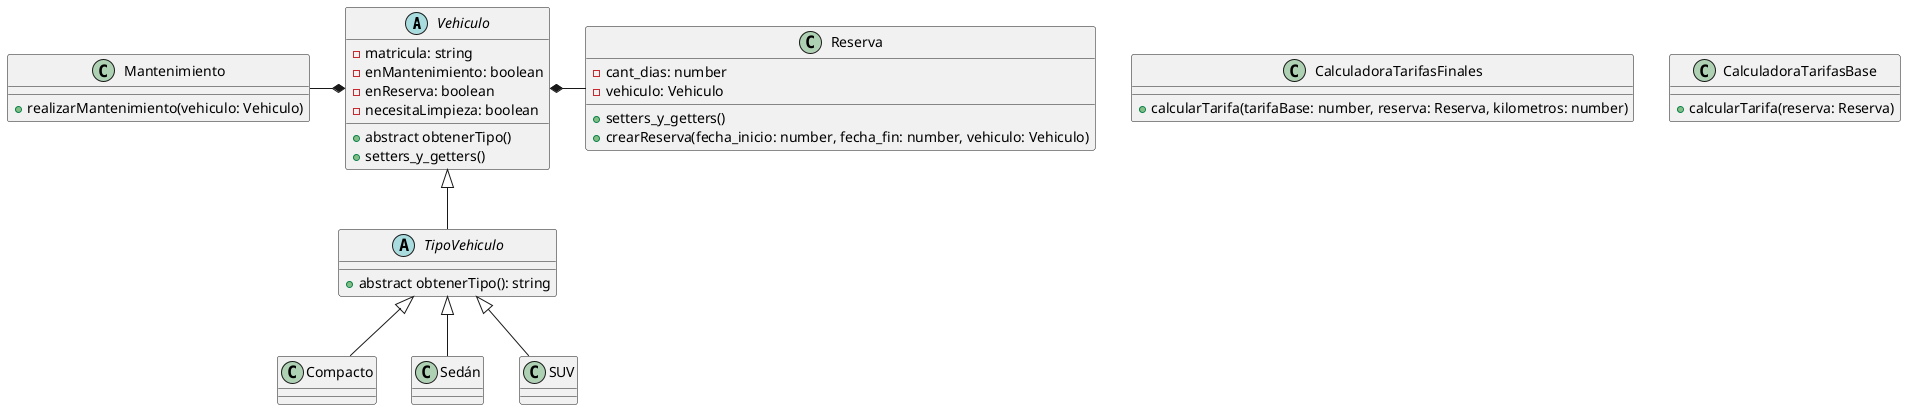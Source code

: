 @startuml Diagrama de clases

abstract class Vehiculo {
    - matricula: string
    - enMantenimiento: boolean
    - enReserva: boolean
    - necesitaLimpieza: boolean

    + abstract obtenerTipo()
    + setters_y_getters()
}

class CalculadoraTarifasFinales {
    + calcularTarifa(tarifaBase: number, reserva: Reserva, kilometros: number)
}

class CalculadoraTarifasBase {
    + calcularTarifa(reserva: Reserva)
}

class Reserva {
    - cant_dias: number
    - vehiculo: Vehiculo

    + setters_y_getters()
    + crearReserva(fecha_inicio: number, fecha_fin: number, vehiculo: Vehiculo)
}

class Mantenimiento {
    + realizarMantenimiento(vehiculo: Vehiculo)
}

abstract class TipoVehiculo {
    + abstract obtenerTipo(): string
}
class Compacto {

}
class Sedán {

}
class SUV {

}

' Relaciones

Vehiculo *-l- Mantenimiento
Vehiculo *-r- Reserva
Vehiculo <|-d- TipoVehiculo

TipoVehiculo <|-- Compacto
TipoVehiculo <|-- Sedán
TipoVehiculo <|-- SUV

@enduml